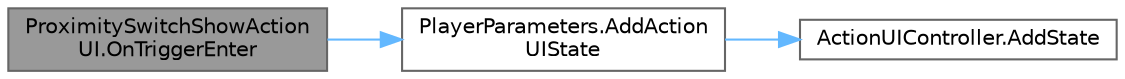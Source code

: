 digraph "ProximitySwitchShowActionUI.OnTriggerEnter"
{
 // LATEX_PDF_SIZE
  bgcolor="transparent";
  edge [fontname=Helvetica,fontsize=10,labelfontname=Helvetica,labelfontsize=10];
  node [fontname=Helvetica,fontsize=10,shape=box,height=0.2,width=0.4];
  rankdir="LR";
  Node1 [id="Node000001",label="ProximitySwitchShowAction\lUI.OnTriggerEnter",height=0.2,width=0.4,color="gray40", fillcolor="grey60", style="filled", fontcolor="black",tooltip=" "];
  Node1 -> Node2 [id="edge3_Node000001_Node000002",color="steelblue1",style="solid",tooltip=" "];
  Node2 [id="Node000002",label="PlayerParameters.AddAction\lUIState",height=0.2,width=0.4,color="grey40", fillcolor="white", style="filled",URL="$class_player_parameters.html#a86c2e8d47ffe1441f094c6ce6a1510f0",tooltip=" "];
  Node2 -> Node3 [id="edge4_Node000002_Node000003",color="steelblue1",style="solid",tooltip=" "];
  Node3 [id="Node000003",label="ActionUIController.AddState",height=0.2,width=0.4,color="grey40", fillcolor="white", style="filled",URL="$class_action_u_i_controller.html#a858adc2ace3614ea0594759a1bf1c2dd",tooltip=" "];
}
